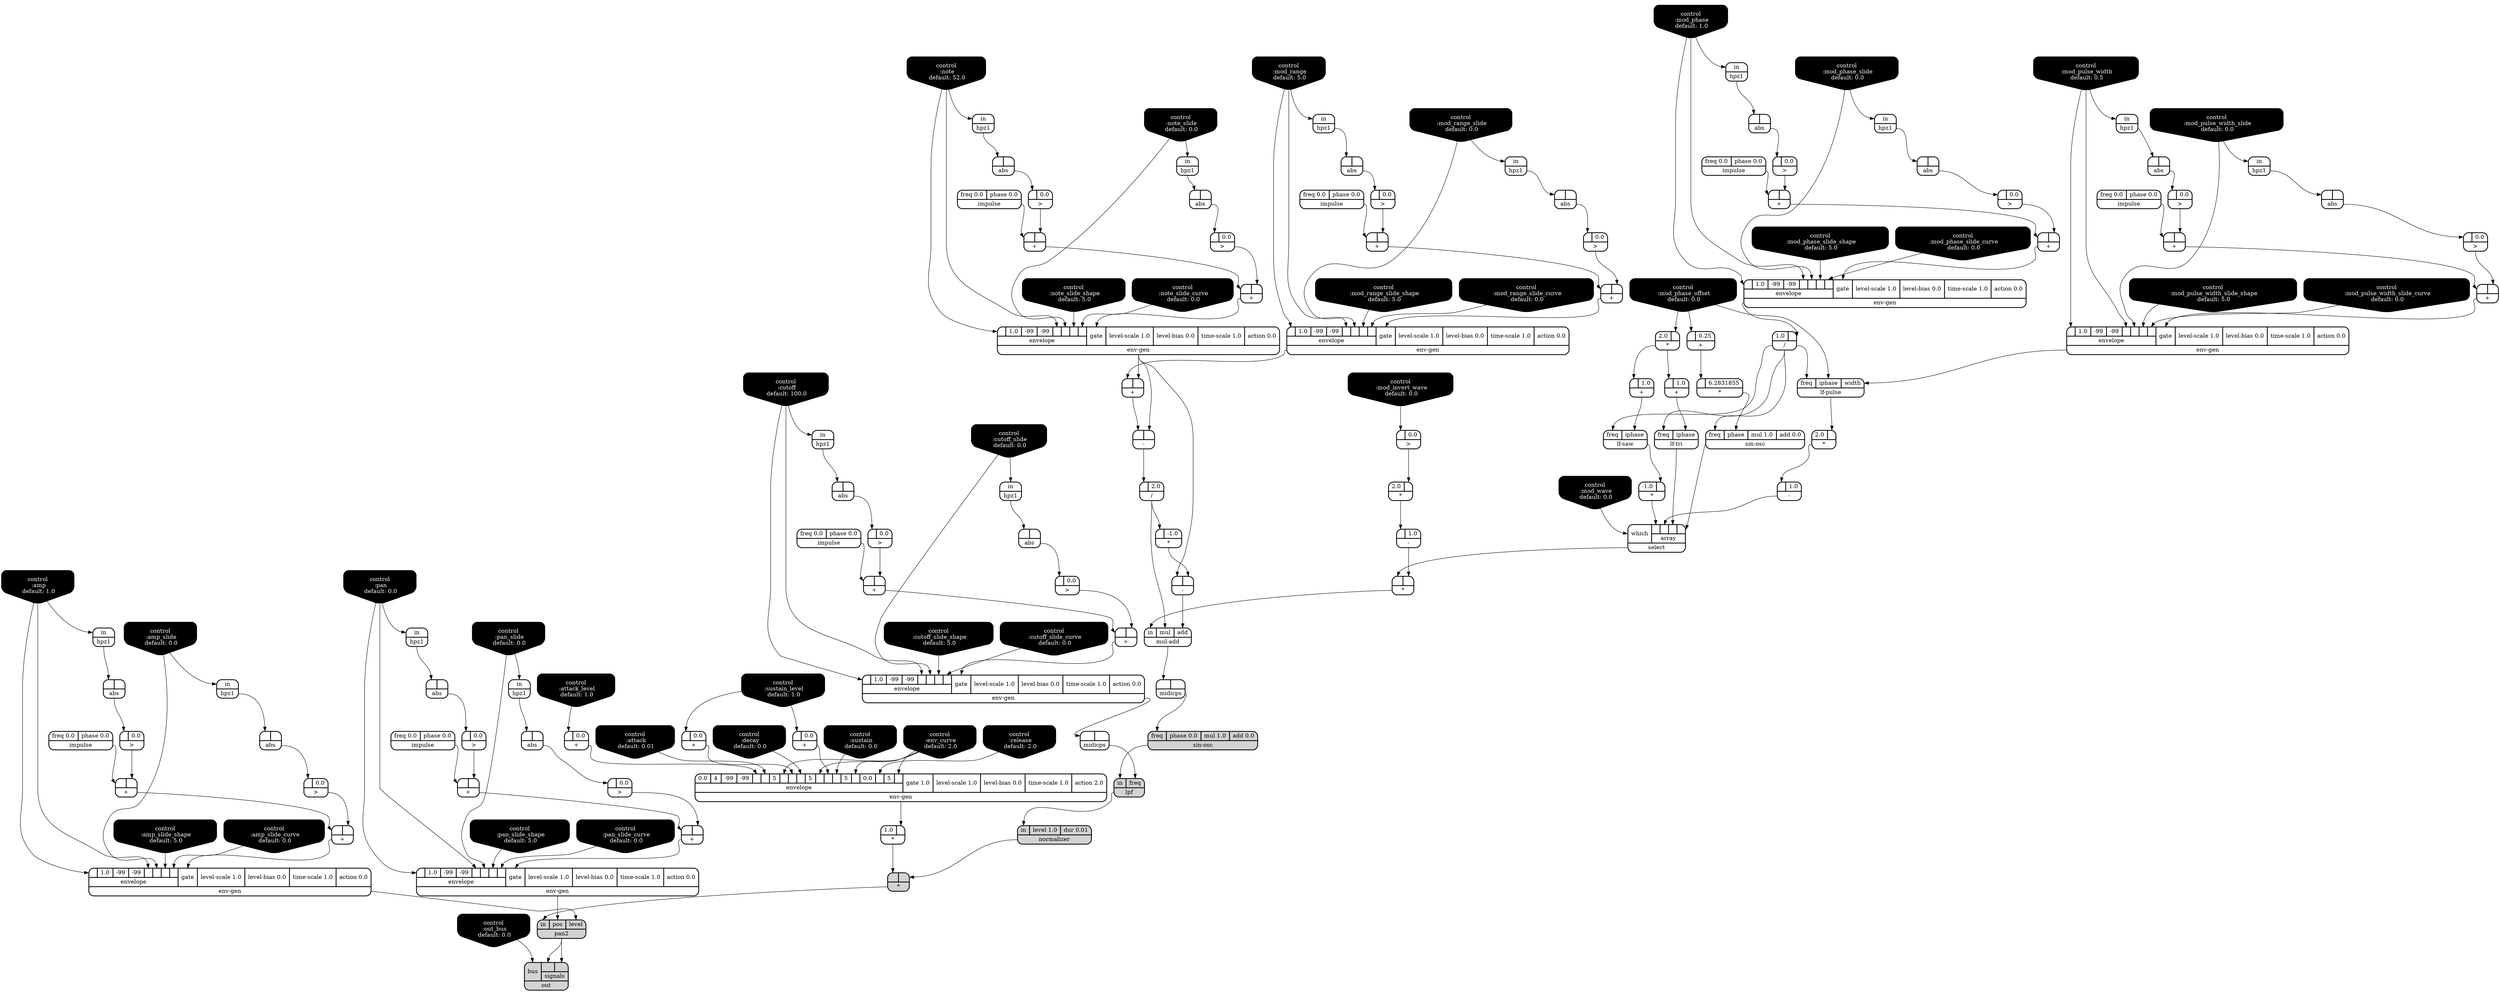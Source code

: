 digraph synthdef {
57 [label = "{{ <a> 2.0|<b> } |<__UG_NAME__>* }" style="bold, rounded" shape=record rankdir=LR];
92 [label = "{{ <a> -1.0|<b> } |<__UG_NAME__>* }" style="bold, rounded" shape=record rankdir=LR];
104 [label = "{{ <a> 2.0|<b> } |<__UG_NAME__>* }" style="bold, rounded" shape=record rankdir=LR];
109 [label = "{{ <a> |<b> 6.2831855} |<__UG_NAME__>* }" style="bold, rounded" shape=record rankdir=LR];
112 [label = "{{ <a> 2.0|<b> } |<__UG_NAME__>* }" style="bold, rounded" shape=record rankdir=LR];
114 [label = "{{ <a> |<b> } |<__UG_NAME__>* }" style="bold, rounded" shape=record rankdir=LR];
115 [label = "{{ <a> |<b> -1.0} |<__UG_NAME__>* }" style="bold, rounded" shape=record rankdir=LR];
123 [label = "{{ <a> 1.0|<b> } |<__UG_NAME__>* }" style="bold, rounded" shape=record rankdir=LR];
135 [label = "{{ <a> |<b> } |<__UG_NAME__>* }" style="filled, bold, rounded"  shape=record rankdir=LR];
43 [label = "{{ <a> |<b> } |<__UG_NAME__>+ }" style="bold, rounded" shape=record rankdir=LR];
47 [label = "{{ <a> |<b> } |<__UG_NAME__>+ }" style="bold, rounded" shape=record rankdir=LR];
53 [label = "{{ <a> |<b> } |<__UG_NAME__>+ }" style="bold, rounded" shape=record rankdir=LR];
58 [label = "{{ <a> |<b> 1.0} |<__UG_NAME__>+ }" style="bold, rounded" shape=record rankdir=LR];
63 [label = "{{ <a> |<b> } |<__UG_NAME__>+ }" style="bold, rounded" shape=record rankdir=LR];
67 [label = "{{ <a> |<b> } |<__UG_NAME__>+ }" style="bold, rounded" shape=record rankdir=LR];
74 [label = "{{ <a> |<b> } |<__UG_NAME__>+ }" style="bold, rounded" shape=record rankdir=LR];
82 [label = "{{ <a> |<b> } |<__UG_NAME__>+ }" style="bold, rounded" shape=record rankdir=LR];
83 [label = "{{ <a> |<b> } |<__UG_NAME__>+ }" style="bold, rounded" shape=record rankdir=LR];
85 [label = "{{ <a> |<b> } |<__UG_NAME__>+ }" style="bold, rounded" shape=record rankdir=LR];
97 [label = "{{ <a> |<b> } |<__UG_NAME__>+ }" style="bold, rounded" shape=record rankdir=LR];
101 [label = "{{ <a> |<b> } |<__UG_NAME__>+ }" style="bold, rounded" shape=record rankdir=LR];
106 [label = "{{ <a> |<b> 1.0} |<__UG_NAME__>+ }" style="bold, rounded" shape=record rankdir=LR];
108 [label = "{{ <a> |<b> 0.25} |<__UG_NAME__>+ }" style="bold, rounded" shape=record rankdir=LR];
119 [label = "{{ <a> |<b> 0.0} |<__UG_NAME__>+ }" style="bold, rounded" shape=record rankdir=LR];
120 [label = "{{ <a> |<b> 0.0} |<__UG_NAME__>+ }" style="bold, rounded" shape=record rankdir=LR];
121 [label = "{{ <a> |<b> 0.0} |<__UG_NAME__>+ }" style="bold, rounded" shape=record rankdir=LR];
129 [label = "{{ <a> |<b> } |<__UG_NAME__>+ }" style="bold, rounded" shape=record rankdir=LR];
130 [label = "{{ <a> |<b> } |<__UG_NAME__>+ }" style="bold, rounded" shape=record rankdir=LR];
141 [label = "{{ <a> |<b> } |<__UG_NAME__>+ }" style="bold, rounded" shape=record rankdir=LR];
142 [label = "{{ <a> |<b> } |<__UG_NAME__>+ }" style="bold, rounded" shape=record rankdir=LR];
86 [label = "{{ <a> |<b> } |<__UG_NAME__>- }" style="bold, rounded" shape=record rankdir=LR];
105 [label = "{{ <a> |<b> 1.0} |<__UG_NAME__>- }" style="bold, rounded" shape=record rankdir=LR];
113 [label = "{{ <a> |<b> 1.0} |<__UG_NAME__>- }" style="bold, rounded" shape=record rankdir=LR];
116 [label = "{{ <a> |<b> } |<__UG_NAME__>- }" style="bold, rounded" shape=record rankdir=LR];
69 [label = "{{ <a> 1.0|<b> } |<__UG_NAME__>/ }" style="bold, rounded" shape=record rankdir=LR];
87 [label = "{{ <a> |<b> 2.0} |<__UG_NAME__>/ }" style="bold, rounded" shape=record rankdir=LR];
42 [label = "{{ <a> |<b> 0.0} |<__UG_NAME__>\> }" style="bold, rounded" shape=record rankdir=LR];
46 [label = "{{ <a> |<b> 0.0} |<__UG_NAME__>\> }" style="bold, rounded" shape=record rankdir=LR];
52 [label = "{{ <a> |<b> 0.0} |<__UG_NAME__>\> }" style="bold, rounded" shape=record rankdir=LR];
56 [label = "{{ <a> |<b> 0.0} |<__UG_NAME__>\> }" style="bold, rounded" shape=record rankdir=LR];
62 [label = "{{ <a> |<b> 0.0} |<__UG_NAME__>\> }" style="bold, rounded" shape=record rankdir=LR];
66 [label = "{{ <a> |<b> 0.0} |<__UG_NAME__>\> }" style="bold, rounded" shape=record rankdir=LR];
73 [label = "{{ <a> |<b> 0.0} |<__UG_NAME__>\> }" style="bold, rounded" shape=record rankdir=LR];
77 [label = "{{ <a> |<b> 0.0} |<__UG_NAME__>\> }" style="bold, rounded" shape=record rankdir=LR];
81 [label = "{{ <a> |<b> 0.0} |<__UG_NAME__>\> }" style="bold, rounded" shape=record rankdir=LR];
90 [label = "{{ <a> |<b> 0.0} |<__UG_NAME__>\> }" style="bold, rounded" shape=record rankdir=LR];
91 [label = "{{ <a> |<b> 0.0} |<__UG_NAME__>\> }" style="bold, rounded" shape=record rankdir=LR];
96 [label = "{{ <a> |<b> 0.0} |<__UG_NAME__>\> }" style="bold, rounded" shape=record rankdir=LR];
100 [label = "{{ <a> |<b> 0.0} |<__UG_NAME__>\> }" style="bold, rounded" shape=record rankdir=LR];
128 [label = "{{ <a> |<b> 0.0} |<__UG_NAME__>\> }" style="bold, rounded" shape=record rankdir=LR];
139 [label = "{{ <a> |<b> 0.0} |<__UG_NAME__>\> }" style="bold, rounded" shape=record rankdir=LR];
41 [label = "{{ <a> |<b> } |<__UG_NAME__>abs }" style="bold, rounded" shape=record rankdir=LR];
45 [label = "{{ <a> |<b> } |<__UG_NAME__>abs }" style="bold, rounded" shape=record rankdir=LR];
51 [label = "{{ <a> |<b> } |<__UG_NAME__>abs }" style="bold, rounded" shape=record rankdir=LR];
55 [label = "{{ <a> |<b> } |<__UG_NAME__>abs }" style="bold, rounded" shape=record rankdir=LR];
61 [label = "{{ <a> |<b> } |<__UG_NAME__>abs }" style="bold, rounded" shape=record rankdir=LR];
65 [label = "{{ <a> |<b> } |<__UG_NAME__>abs }" style="bold, rounded" shape=record rankdir=LR];
72 [label = "{{ <a> |<b> } |<__UG_NAME__>abs }" style="bold, rounded" shape=record rankdir=LR];
76 [label = "{{ <a> |<b> } |<__UG_NAME__>abs }" style="bold, rounded" shape=record rankdir=LR];
80 [label = "{{ <a> |<b> } |<__UG_NAME__>abs }" style="bold, rounded" shape=record rankdir=LR];
89 [label = "{{ <a> |<b> } |<__UG_NAME__>abs }" style="bold, rounded" shape=record rankdir=LR];
95 [label = "{{ <a> |<b> } |<__UG_NAME__>abs }" style="bold, rounded" shape=record rankdir=LR];
99 [label = "{{ <a> |<b> } |<__UG_NAME__>abs }" style="bold, rounded" shape=record rankdir=LR];
127 [label = "{{ <a> |<b> } |<__UG_NAME__>abs }" style="bold, rounded" shape=record rankdir=LR];
138 [label = "{{ <a> |<b> } |<__UG_NAME__>abs }" style="bold, rounded" shape=record rankdir=LR];
0 [label = "control
 :note
 default: 52.0" shape=invhouse style="rounded, filled, bold" fillcolor=black fontcolor=white ]; 
1 [label = "control
 :note_slide
 default: 0.0" shape=invhouse style="rounded, filled, bold" fillcolor=black fontcolor=white ]; 
2 [label = "control
 :note_slide_shape
 default: 5.0" shape=invhouse style="rounded, filled, bold" fillcolor=black fontcolor=white ]; 
3 [label = "control
 :note_slide_curve
 default: 0.0" shape=invhouse style="rounded, filled, bold" fillcolor=black fontcolor=white ]; 
4 [label = "control
 :amp
 default: 1.0" shape=invhouse style="rounded, filled, bold" fillcolor=black fontcolor=white ]; 
5 [label = "control
 :amp_slide
 default: 0.0" shape=invhouse style="rounded, filled, bold" fillcolor=black fontcolor=white ]; 
6 [label = "control
 :amp_slide_shape
 default: 5.0" shape=invhouse style="rounded, filled, bold" fillcolor=black fontcolor=white ]; 
7 [label = "control
 :amp_slide_curve
 default: 0.0" shape=invhouse style="rounded, filled, bold" fillcolor=black fontcolor=white ]; 
8 [label = "control
 :pan
 default: 0.0" shape=invhouse style="rounded, filled, bold" fillcolor=black fontcolor=white ]; 
9 [label = "control
 :pan_slide
 default: 0.0" shape=invhouse style="rounded, filled, bold" fillcolor=black fontcolor=white ]; 
10 [label = "control
 :pan_slide_shape
 default: 5.0" shape=invhouse style="rounded, filled, bold" fillcolor=black fontcolor=white ]; 
11 [label = "control
 :pan_slide_curve
 default: 0.0" shape=invhouse style="rounded, filled, bold" fillcolor=black fontcolor=white ]; 
12 [label = "control
 :attack
 default: 0.01" shape=invhouse style="rounded, filled, bold" fillcolor=black fontcolor=white ]; 
13 [label = "control
 :decay
 default: 0.0" shape=invhouse style="rounded, filled, bold" fillcolor=black fontcolor=white ]; 
14 [label = "control
 :sustain
 default: 0.0" shape=invhouse style="rounded, filled, bold" fillcolor=black fontcolor=white ]; 
15 [label = "control
 :release
 default: 2.0" shape=invhouse style="rounded, filled, bold" fillcolor=black fontcolor=white ]; 
16 [label = "control
 :attack_level
 default: 1.0" shape=invhouse style="rounded, filled, bold" fillcolor=black fontcolor=white ]; 
17 [label = "control
 :sustain_level
 default: 1.0" shape=invhouse style="rounded, filled, bold" fillcolor=black fontcolor=white ]; 
18 [label = "control
 :env_curve
 default: 2.0" shape=invhouse style="rounded, filled, bold" fillcolor=black fontcolor=white ]; 
19 [label = "control
 :cutoff
 default: 100.0" shape=invhouse style="rounded, filled, bold" fillcolor=black fontcolor=white ]; 
20 [label = "control
 :cutoff_slide
 default: 0.0" shape=invhouse style="rounded, filled, bold" fillcolor=black fontcolor=white ]; 
21 [label = "control
 :cutoff_slide_shape
 default: 5.0" shape=invhouse style="rounded, filled, bold" fillcolor=black fontcolor=white ]; 
22 [label = "control
 :cutoff_slide_curve
 default: 0.0" shape=invhouse style="rounded, filled, bold" fillcolor=black fontcolor=white ]; 
23 [label = "control
 :mod_phase
 default: 1.0" shape=invhouse style="rounded, filled, bold" fillcolor=black fontcolor=white ]; 
24 [label = "control
 :mod_phase_slide
 default: 0.0" shape=invhouse style="rounded, filled, bold" fillcolor=black fontcolor=white ]; 
25 [label = "control
 :mod_phase_slide_shape
 default: 5.0" shape=invhouse style="rounded, filled, bold" fillcolor=black fontcolor=white ]; 
26 [label = "control
 :mod_phase_slide_curve
 default: 0.0" shape=invhouse style="rounded, filled, bold" fillcolor=black fontcolor=white ]; 
27 [label = "control
 :mod_range
 default: 5.0" shape=invhouse style="rounded, filled, bold" fillcolor=black fontcolor=white ]; 
28 [label = "control
 :mod_range_slide
 default: 0.0" shape=invhouse style="rounded, filled, bold" fillcolor=black fontcolor=white ]; 
29 [label = "control
 :mod_range_slide_shape
 default: 5.0" shape=invhouse style="rounded, filled, bold" fillcolor=black fontcolor=white ]; 
30 [label = "control
 :mod_range_slide_curve
 default: 0.0" shape=invhouse style="rounded, filled, bold" fillcolor=black fontcolor=white ]; 
31 [label = "control
 :mod_pulse_width
 default: 0.5" shape=invhouse style="rounded, filled, bold" fillcolor=black fontcolor=white ]; 
32 [label = "control
 :mod_pulse_width_slide
 default: 0.0" shape=invhouse style="rounded, filled, bold" fillcolor=black fontcolor=white ]; 
33 [label = "control
 :mod_pulse_width_slide_shape
 default: 5.0" shape=invhouse style="rounded, filled, bold" fillcolor=black fontcolor=white ]; 
34 [label = "control
 :mod_pulse_width_slide_curve
 default: 0.0" shape=invhouse style="rounded, filled, bold" fillcolor=black fontcolor=white ]; 
35 [label = "control
 :mod_phase_offset
 default: 0.0" shape=invhouse style="rounded, filled, bold" fillcolor=black fontcolor=white ]; 
36 [label = "control
 :mod_wave
 default: 0.0" shape=invhouse style="rounded, filled, bold" fillcolor=black fontcolor=white ]; 
37 [label = "control
 :mod_invert_wave
 default: 0.0" shape=invhouse style="rounded, filled, bold" fillcolor=black fontcolor=white ]; 
38 [label = "control
 :out_bus
 default: 0.0" shape=invhouse style="rounded, filled, bold" fillcolor=black fontcolor=white ]; 
48 [label = "{{ {{<envelope___control___0>|1.0|-99|-99|<envelope___control___4>|<envelope___control___5>|<envelope___control___6>|<envelope___control___7>}|envelope}|<gate> gate|<level____scale> level-scale 1.0|<level____bias> level-bias 0.0|<time____scale> time-scale 1.0|<action> action 0.0} |<__UG_NAME__>env-gen }" style="bold, rounded" shape=record rankdir=LR];
68 [label = "{{ {{<envelope___control___0>|1.0|-99|-99|<envelope___control___4>|<envelope___control___5>|<envelope___control___6>|<envelope___control___7>}|envelope}|<gate> gate|<level____scale> level-scale 1.0|<level____bias> level-bias 0.0|<time____scale> time-scale 1.0|<action> action 0.0} |<__UG_NAME__>env-gen }" style="bold, rounded" shape=record rankdir=LR];
84 [label = "{{ {{<envelope___control___0>|1.0|-99|-99|<envelope___control___4>|<envelope___control___5>|<envelope___control___6>|<envelope___control___7>}|envelope}|<gate> gate|<level____scale> level-scale 1.0|<level____bias> level-bias 0.0|<time____scale> time-scale 1.0|<action> action 0.0} |<__UG_NAME__>env-gen }" style="bold, rounded" shape=record rankdir=LR];
102 [label = "{{ {{<envelope___control___0>|1.0|-99|-99|<envelope___control___4>|<envelope___control___5>|<envelope___control___6>|<envelope___control___7>}|envelope}|<gate> gate|<level____scale> level-scale 1.0|<level____bias> level-bias 0.0|<time____scale> time-scale 1.0|<action> action 0.0} |<__UG_NAME__>env-gen }" style="bold, rounded" shape=record rankdir=LR];
122 [label = "{{ {{0.0|4|-99|-99|<envelope___binary____op____u____gen___4>|<envelope___control___5>|5|<envelope___control___7>|<envelope___binary____op____u____gen___8>|<envelope___control___9>|5|<envelope___control___11>|<envelope___binary____op____u____gen___12>|<envelope___control___13>|5|<envelope___control___15>|0.0|<envelope___control___17>|5|<envelope___control___19>}|envelope}|<gate> gate 1.0|<level____scale> level-scale 1.0|<level____bias> level-bias 0.0|<time____scale> time-scale 1.0|<action> action 2.0} |<__UG_NAME__>env-gen }" style="bold, rounded" shape=record rankdir=LR];
131 [label = "{{ {{<envelope___control___0>|1.0|-99|-99|<envelope___control___4>|<envelope___control___5>|<envelope___control___6>|<envelope___control___7>}|envelope}|<gate> gate|<level____scale> level-scale 1.0|<level____bias> level-bias 0.0|<time____scale> time-scale 1.0|<action> action 0.0} |<__UG_NAME__>env-gen }" style="bold, rounded" shape=record rankdir=LR];
140 [label = "{{ {{<envelope___control___0>|1.0|-99|-99|<envelope___control___4>|<envelope___control___5>|<envelope___control___6>|<envelope___control___7>}|envelope}|<gate> gate|<level____scale> level-scale 1.0|<level____bias> level-bias 0.0|<time____scale> time-scale 1.0|<action> action 0.0} |<__UG_NAME__>env-gen }" style="bold, rounded" shape=record rankdir=LR];
143 [label = "{{ {{<envelope___control___0>|1.0|-99|-99|<envelope___control___4>|<envelope___control___5>|<envelope___control___6>|<envelope___control___7>}|envelope}|<gate> gate|<level____scale> level-scale 1.0|<level____bias> level-bias 0.0|<time____scale> time-scale 1.0|<action> action 0.0} |<__UG_NAME__>env-gen }" style="bold, rounded" shape=record rankdir=LR];
40 [label = "{{ <in> in} |<__UG_NAME__>hpz1 }" style="bold, rounded" shape=record rankdir=LR];
44 [label = "{{ <in> in} |<__UG_NAME__>hpz1 }" style="bold, rounded" shape=record rankdir=LR];
50 [label = "{{ <in> in} |<__UG_NAME__>hpz1 }" style="bold, rounded" shape=record rankdir=LR];
54 [label = "{{ <in> in} |<__UG_NAME__>hpz1 }" style="bold, rounded" shape=record rankdir=LR];
60 [label = "{{ <in> in} |<__UG_NAME__>hpz1 }" style="bold, rounded" shape=record rankdir=LR];
64 [label = "{{ <in> in} |<__UG_NAME__>hpz1 }" style="bold, rounded" shape=record rankdir=LR];
71 [label = "{{ <in> in} |<__UG_NAME__>hpz1 }" style="bold, rounded" shape=record rankdir=LR];
75 [label = "{{ <in> in} |<__UG_NAME__>hpz1 }" style="bold, rounded" shape=record rankdir=LR];
79 [label = "{{ <in> in} |<__UG_NAME__>hpz1 }" style="bold, rounded" shape=record rankdir=LR];
88 [label = "{{ <in> in} |<__UG_NAME__>hpz1 }" style="bold, rounded" shape=record rankdir=LR];
94 [label = "{{ <in> in} |<__UG_NAME__>hpz1 }" style="bold, rounded" shape=record rankdir=LR];
98 [label = "{{ <in> in} |<__UG_NAME__>hpz1 }" style="bold, rounded" shape=record rankdir=LR];
126 [label = "{{ <in> in} |<__UG_NAME__>hpz1 }" style="bold, rounded" shape=record rankdir=LR];
136 [label = "{{ <in> in} |<__UG_NAME__>hpz1 }" style="bold, rounded" shape=record rankdir=LR];
39 [label = "{{ <freq> freq 0.0|<phase> phase 0.0} |<__UG_NAME__>impulse }" style="bold, rounded" shape=record rankdir=LR];
49 [label = "{{ <freq> freq 0.0|<phase> phase 0.0} |<__UG_NAME__>impulse }" style="bold, rounded" shape=record rankdir=LR];
59 [label = "{{ <freq> freq 0.0|<phase> phase 0.0} |<__UG_NAME__>impulse }" style="bold, rounded" shape=record rankdir=LR];
78 [label = "{{ <freq> freq 0.0|<phase> phase 0.0} |<__UG_NAME__>impulse }" style="bold, rounded" shape=record rankdir=LR];
93 [label = "{{ <freq> freq 0.0|<phase> phase 0.0} |<__UG_NAME__>impulse }" style="bold, rounded" shape=record rankdir=LR];
125 [label = "{{ <freq> freq 0.0|<phase> phase 0.0} |<__UG_NAME__>impulse }" style="bold, rounded" shape=record rankdir=LR];
137 [label = "{{ <freq> freq 0.0|<phase> phase 0.0} |<__UG_NAME__>impulse }" style="bold, rounded" shape=record rankdir=LR];
103 [label = "{{ <freq> freq|<iphase> iphase|<width> width} |<__UG_NAME__>lf-pulse }" style="bold, rounded" shape=record rankdir=LR];
70 [label = "{{ <freq> freq|<iphase> iphase} |<__UG_NAME__>lf-saw }" style="bold, rounded" shape=record rankdir=LR];
107 [label = "{{ <freq> freq|<iphase> iphase} |<__UG_NAME__>lf-tri }" style="bold, rounded" shape=record rankdir=LR];
133 [label = "{{ <in> in|<freq> freq} |<__UG_NAME__>lpf }" style="filled, bold, rounded"  shape=record rankdir=LR];
118 [label = "{{ <a> |<b> } |<__UG_NAME__>midicps }" style="bold, rounded" shape=record rankdir=LR];
132 [label = "{{ <a> |<b> } |<__UG_NAME__>midicps }" style="bold, rounded" shape=record rankdir=LR];
117 [label = "{{ <in> in|<mul> mul|<add> add} |<__UG_NAME__>mul-add }" style="bold, rounded" shape=record rankdir=LR];
134 [label = "{{ <in> in|<level> level 1.0|<dur> dur 0.01} |<__UG_NAME__>normalizer }" style="filled, bold, rounded"  shape=record rankdir=LR];
145 [label = "{{ <bus> bus|{{<signals___pan2___0>|<signals___pan2___1>}|signals}} |<__UG_NAME__>out }" style="filled, bold, rounded"  shape=record rankdir=LR];
144 [label = "{{ <in> in|<pos> pos|<level> level} |<__UG_NAME__>pan2 }" style="filled, bold, rounded"  shape=record rankdir=LR];
111 [label = "{{ <which> which|{{<array___binary____op____u____gen___0>|<array___binary____op____u____gen___1>|<array___lf____tri___2>|<array___sin____osc___3>}|array}} |<__UG_NAME__>select }" style="bold, rounded" shape=record rankdir=LR];
110 [label = "{{ <freq> freq|<phase> phase|<mul> mul 1.0|<add> add 0.0} |<__UG_NAME__>sin-osc }" style="bold, rounded" shape=record rankdir=LR];
124 [label = "{{ <freq> freq|<phase> phase 0.0|<mul> mul 1.0|<add> add 0.0} |<__UG_NAME__>sin-osc }" style="filled, bold, rounded"  shape=record rankdir=LR];

35:__UG_NAME__ -> 57:b ;
70:__UG_NAME__ -> 92:b ;
103:__UG_NAME__ -> 104:b ;
108:__UG_NAME__ -> 109:a ;
91:__UG_NAME__ -> 112:b ;
113:__UG_NAME__ -> 114:b ;
111:__UG_NAME__ -> 114:a ;
87:__UG_NAME__ -> 115:a ;
122:__UG_NAME__ -> 123:b ;
134:__UG_NAME__ -> 135:b ;
123:__UG_NAME__ -> 135:a ;
42:__UG_NAME__ -> 43:b ;
39:__UG_NAME__ -> 43:a ;
46:__UG_NAME__ -> 47:b ;
43:__UG_NAME__ -> 47:a ;
52:__UG_NAME__ -> 53:b ;
49:__UG_NAME__ -> 53:a ;
57:__UG_NAME__ -> 58:a ;
62:__UG_NAME__ -> 63:b ;
59:__UG_NAME__ -> 63:a ;
66:__UG_NAME__ -> 67:b ;
63:__UG_NAME__ -> 67:a ;
73:__UG_NAME__ -> 74:b ;
53:__UG_NAME__ -> 74:a ;
81:__UG_NAME__ -> 82:b ;
78:__UG_NAME__ -> 82:a ;
77:__UG_NAME__ -> 83:b ;
82:__UG_NAME__ -> 83:a ;
48:__UG_NAME__ -> 85:b ;
84:__UG_NAME__ -> 85:a ;
96:__UG_NAME__ -> 97:b ;
93:__UG_NAME__ -> 97:a ;
100:__UG_NAME__ -> 101:b ;
97:__UG_NAME__ -> 101:a ;
57:__UG_NAME__ -> 106:a ;
35:__UG_NAME__ -> 108:a ;
16:__UG_NAME__ -> 119:a ;
17:__UG_NAME__ -> 120:a ;
17:__UG_NAME__ -> 121:a ;
128:__UG_NAME__ -> 129:b ;
125:__UG_NAME__ -> 129:a ;
90:__UG_NAME__ -> 130:b ;
129:__UG_NAME__ -> 130:a ;
56:__UG_NAME__ -> 141:b ;
137:__UG_NAME__ -> 141:a ;
139:__UG_NAME__ -> 142:b ;
141:__UG_NAME__ -> 142:a ;
48:__UG_NAME__ -> 86:b ;
85:__UG_NAME__ -> 86:a ;
104:__UG_NAME__ -> 105:a ;
112:__UG_NAME__ -> 113:a ;
115:__UG_NAME__ -> 116:b ;
48:__UG_NAME__ -> 116:a ;
68:__UG_NAME__ -> 69:b ;
86:__UG_NAME__ -> 87:a ;
41:__UG_NAME__ -> 42:a ;
45:__UG_NAME__ -> 46:a ;
51:__UG_NAME__ -> 52:a ;
55:__UG_NAME__ -> 56:a ;
61:__UG_NAME__ -> 62:a ;
65:__UG_NAME__ -> 66:a ;
72:__UG_NAME__ -> 73:a ;
76:__UG_NAME__ -> 77:a ;
80:__UG_NAME__ -> 81:a ;
89:__UG_NAME__ -> 90:a ;
37:__UG_NAME__ -> 91:a ;
95:__UG_NAME__ -> 96:a ;
99:__UG_NAME__ -> 100:a ;
127:__UG_NAME__ -> 128:a ;
138:__UG_NAME__ -> 139:a ;
40:__UG_NAME__ -> 41:a ;
44:__UG_NAME__ -> 45:a ;
50:__UG_NAME__ -> 51:a ;
54:__UG_NAME__ -> 55:a ;
60:__UG_NAME__ -> 61:a ;
64:__UG_NAME__ -> 65:a ;
71:__UG_NAME__ -> 72:a ;
75:__UG_NAME__ -> 76:a ;
79:__UG_NAME__ -> 80:a ;
88:__UG_NAME__ -> 89:a ;
94:__UG_NAME__ -> 95:a ;
98:__UG_NAME__ -> 99:a ;
126:__UG_NAME__ -> 127:a ;
136:__UG_NAME__ -> 138:a ;
47:__UG_NAME__ -> 48:gate ;
0:__UG_NAME__ -> 48:envelope___control___0 ;
0:__UG_NAME__ -> 48:envelope___control___4 ;
1:__UG_NAME__ -> 48:envelope___control___5 ;
2:__UG_NAME__ -> 48:envelope___control___6 ;
3:__UG_NAME__ -> 48:envelope___control___7 ;
67:__UG_NAME__ -> 68:gate ;
23:__UG_NAME__ -> 68:envelope___control___0 ;
23:__UG_NAME__ -> 68:envelope___control___4 ;
24:__UG_NAME__ -> 68:envelope___control___5 ;
25:__UG_NAME__ -> 68:envelope___control___6 ;
26:__UG_NAME__ -> 68:envelope___control___7 ;
83:__UG_NAME__ -> 84:gate ;
27:__UG_NAME__ -> 84:envelope___control___0 ;
27:__UG_NAME__ -> 84:envelope___control___4 ;
28:__UG_NAME__ -> 84:envelope___control___5 ;
29:__UG_NAME__ -> 84:envelope___control___6 ;
30:__UG_NAME__ -> 84:envelope___control___7 ;
101:__UG_NAME__ -> 102:gate ;
31:__UG_NAME__ -> 102:envelope___control___0 ;
31:__UG_NAME__ -> 102:envelope___control___4 ;
32:__UG_NAME__ -> 102:envelope___control___5 ;
33:__UG_NAME__ -> 102:envelope___control___6 ;
34:__UG_NAME__ -> 102:envelope___control___7 ;
119:__UG_NAME__ -> 122:envelope___binary____op____u____gen___4 ;
12:__UG_NAME__ -> 122:envelope___control___5 ;
18:__UG_NAME__ -> 122:envelope___control___7 ;
120:__UG_NAME__ -> 122:envelope___binary____op____u____gen___8 ;
13:__UG_NAME__ -> 122:envelope___control___9 ;
18:__UG_NAME__ -> 122:envelope___control___11 ;
121:__UG_NAME__ -> 122:envelope___binary____op____u____gen___12 ;
14:__UG_NAME__ -> 122:envelope___control___13 ;
18:__UG_NAME__ -> 122:envelope___control___15 ;
15:__UG_NAME__ -> 122:envelope___control___17 ;
18:__UG_NAME__ -> 122:envelope___control___19 ;
130:__UG_NAME__ -> 131:gate ;
19:__UG_NAME__ -> 131:envelope___control___0 ;
19:__UG_NAME__ -> 131:envelope___control___4 ;
20:__UG_NAME__ -> 131:envelope___control___5 ;
21:__UG_NAME__ -> 131:envelope___control___6 ;
22:__UG_NAME__ -> 131:envelope___control___7 ;
74:__UG_NAME__ -> 140:gate ;
4:__UG_NAME__ -> 140:envelope___control___0 ;
4:__UG_NAME__ -> 140:envelope___control___4 ;
5:__UG_NAME__ -> 140:envelope___control___5 ;
6:__UG_NAME__ -> 140:envelope___control___6 ;
7:__UG_NAME__ -> 140:envelope___control___7 ;
142:__UG_NAME__ -> 143:gate ;
8:__UG_NAME__ -> 143:envelope___control___0 ;
8:__UG_NAME__ -> 143:envelope___control___4 ;
9:__UG_NAME__ -> 143:envelope___control___5 ;
10:__UG_NAME__ -> 143:envelope___control___6 ;
11:__UG_NAME__ -> 143:envelope___control___7 ;
0:__UG_NAME__ -> 40:in ;
1:__UG_NAME__ -> 44:in ;
4:__UG_NAME__ -> 50:in ;
8:__UG_NAME__ -> 54:in ;
23:__UG_NAME__ -> 60:in ;
24:__UG_NAME__ -> 64:in ;
5:__UG_NAME__ -> 71:in ;
28:__UG_NAME__ -> 75:in ;
27:__UG_NAME__ -> 79:in ;
20:__UG_NAME__ -> 88:in ;
31:__UG_NAME__ -> 94:in ;
32:__UG_NAME__ -> 98:in ;
19:__UG_NAME__ -> 126:in ;
9:__UG_NAME__ -> 136:in ;
102:__UG_NAME__ -> 103:width ;
35:__UG_NAME__ -> 103:iphase ;
69:__UG_NAME__ -> 103:freq ;
58:__UG_NAME__ -> 70:iphase ;
69:__UG_NAME__ -> 70:freq ;
106:__UG_NAME__ -> 107:iphase ;
69:__UG_NAME__ -> 107:freq ;
132:__UG_NAME__ -> 133:freq ;
124:__UG_NAME__ -> 133:in ;
117:__UG_NAME__ -> 118:a ;
131:__UG_NAME__ -> 132:a ;
116:__UG_NAME__ -> 117:add ;
87:__UG_NAME__ -> 117:mul ;
114:__UG_NAME__ -> 117:in ;
133:__UG_NAME__ -> 134:in ;
144:__UG_NAME__ -> 145:signals___pan2___0 ;
144:__UG_NAME__ -> 145:signals___pan2___1 ;
38:__UG_NAME__ -> 145:bus ;
140:__UG_NAME__ -> 144:level ;
143:__UG_NAME__ -> 144:pos ;
135:__UG_NAME__ -> 144:in ;
92:__UG_NAME__ -> 111:array___binary____op____u____gen___0 ;
105:__UG_NAME__ -> 111:array___binary____op____u____gen___1 ;
107:__UG_NAME__ -> 111:array___lf____tri___2 ;
110:__UG_NAME__ -> 111:array___sin____osc___3 ;
36:__UG_NAME__ -> 111:which ;
109:__UG_NAME__ -> 110:phase ;
69:__UG_NAME__ -> 110:freq ;
118:__UG_NAME__ -> 124:freq ;

}